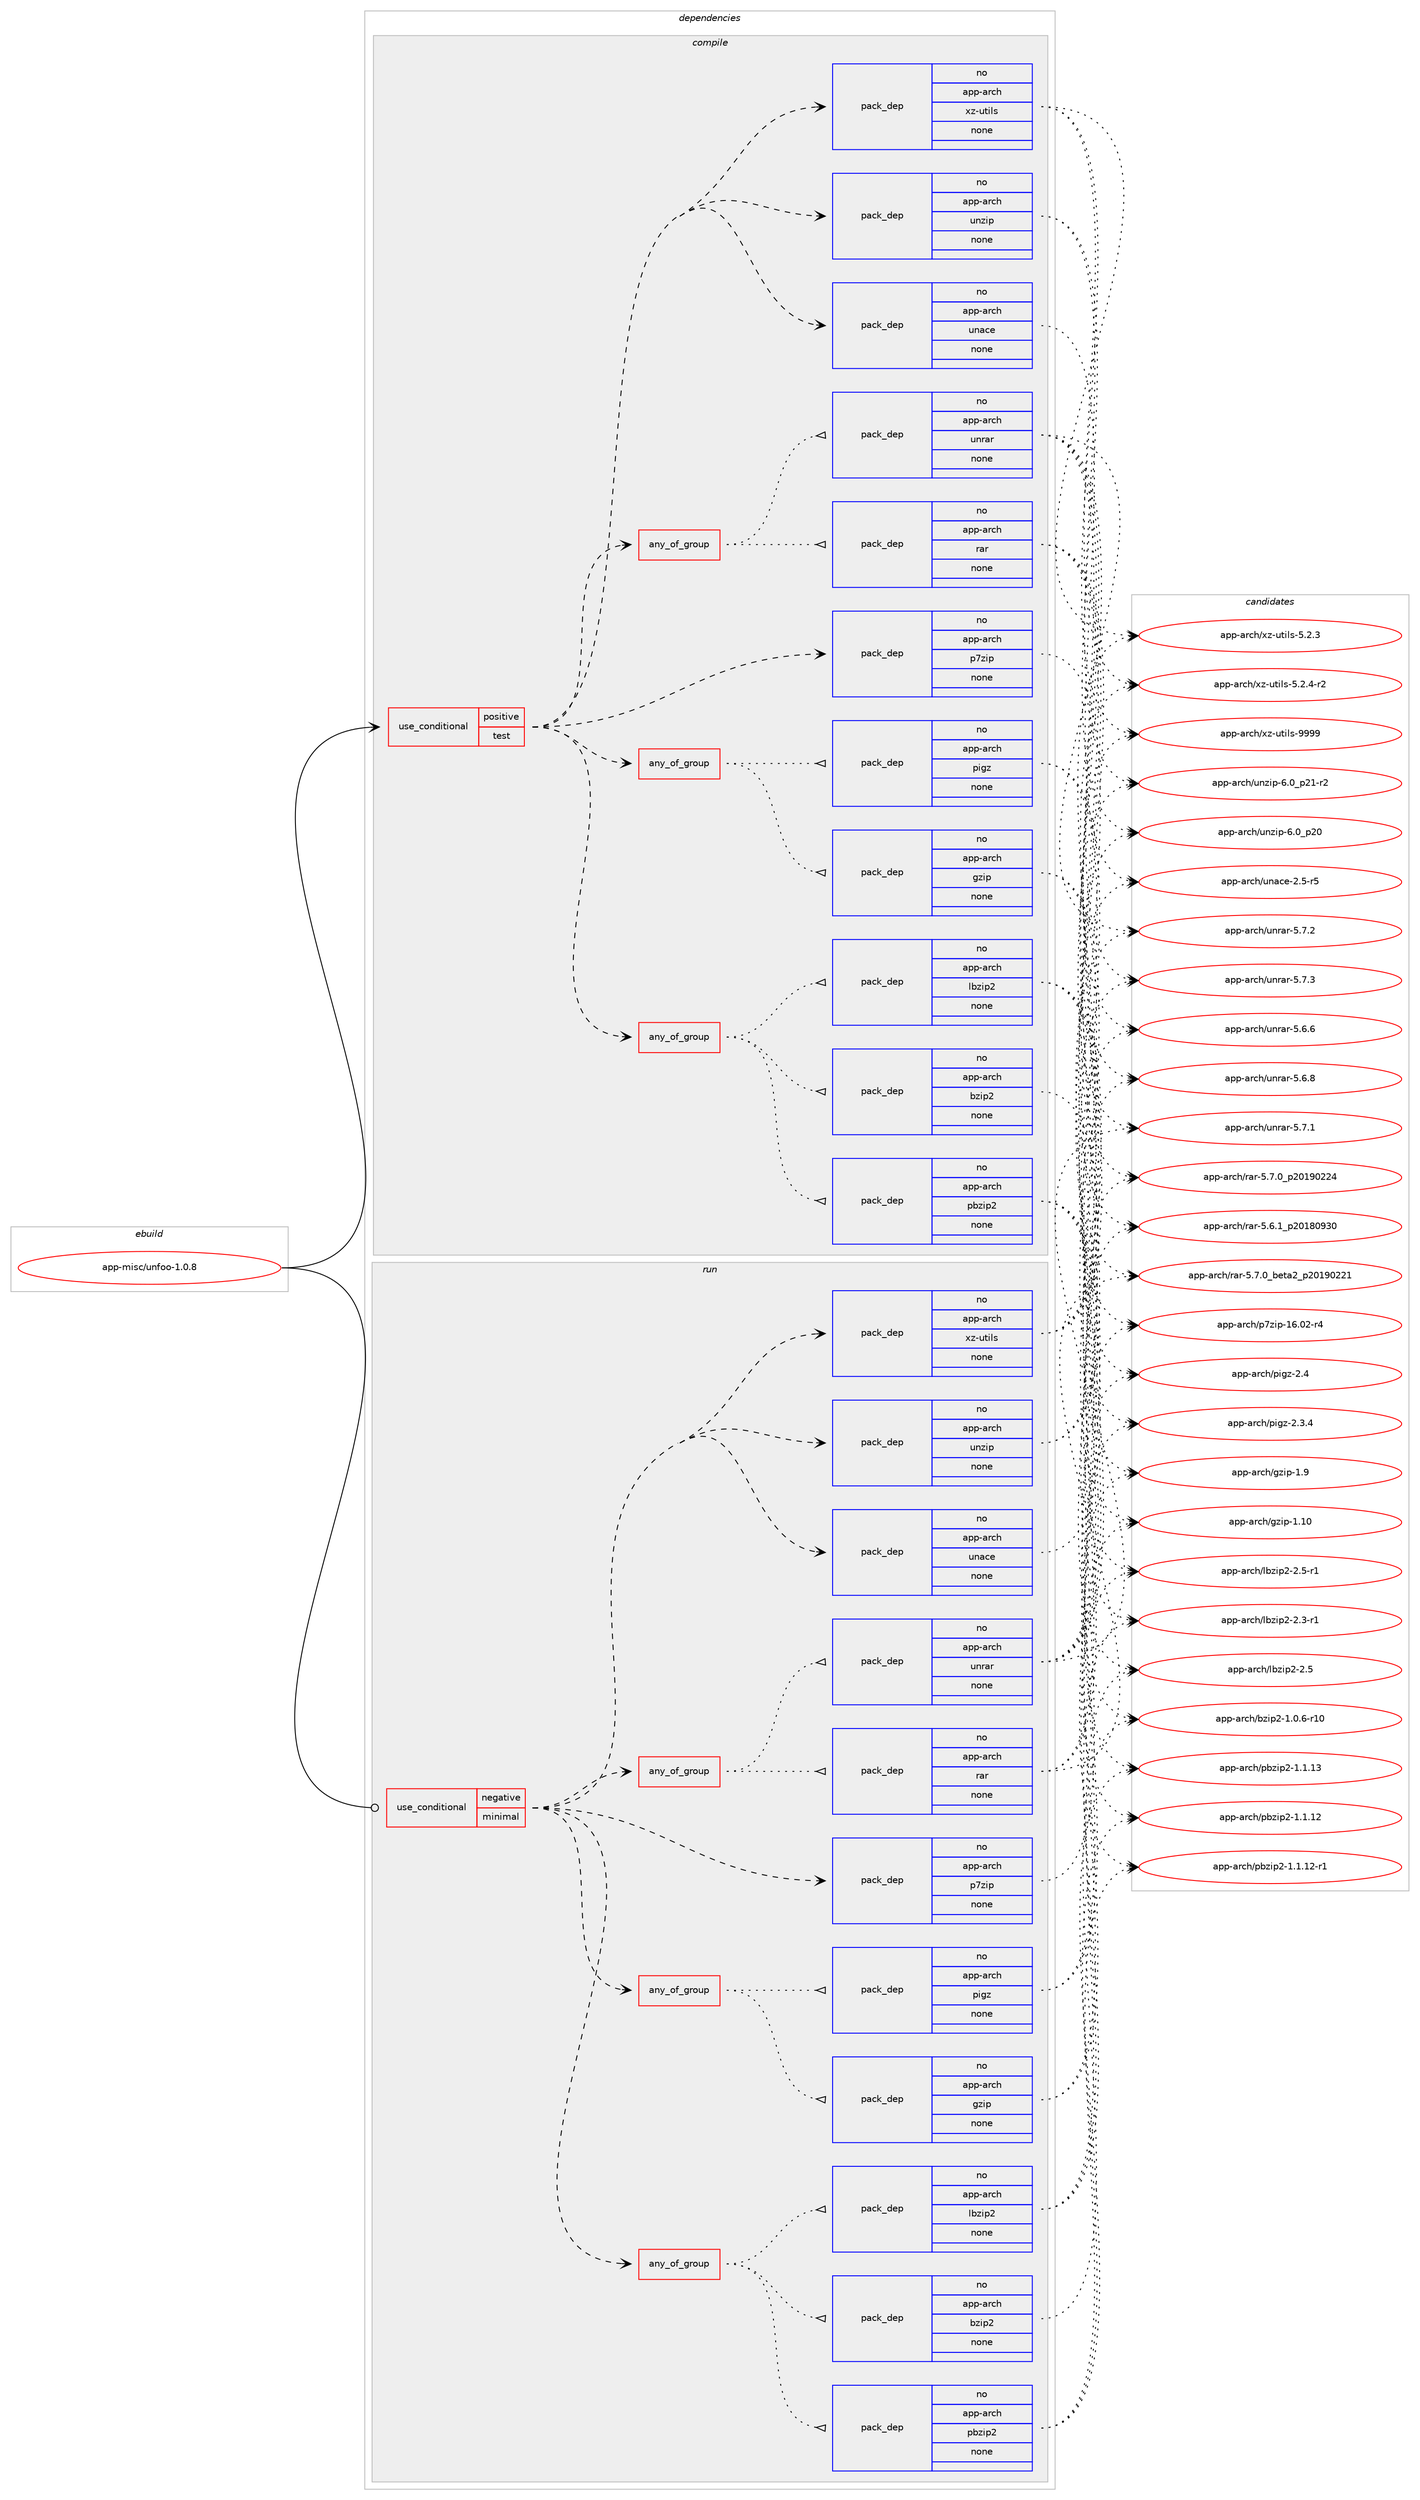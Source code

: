 digraph prolog {

# *************
# Graph options
# *************

newrank=true;
concentrate=true;
compound=true;
graph [rankdir=LR,fontname=Helvetica,fontsize=10,ranksep=1.5];#, ranksep=2.5, nodesep=0.2];
edge  [arrowhead=vee];
node  [fontname=Helvetica,fontsize=10];

# **********
# The ebuild
# **********

subgraph cluster_leftcol {
color=gray;
rank=same;
label=<<i>ebuild</i>>;
id [label="app-misc/unfoo-1.0.8", color=red, width=4, href="../app-misc/unfoo-1.0.8.svg"];
}

# ****************
# The dependencies
# ****************

subgraph cluster_midcol {
color=gray;
label=<<i>dependencies</i>>;
subgraph cluster_compile {
fillcolor="#eeeeee";
style=filled;
label=<<i>compile</i>>;
subgraph cond353966 {
dependency1301535 [label=<<TABLE BORDER="0" CELLBORDER="1" CELLSPACING="0" CELLPADDING="4"><TR><TD ROWSPAN="3" CELLPADDING="10">use_conditional</TD></TR><TR><TD>positive</TD></TR><TR><TD>test</TD></TR></TABLE>>, shape=none, color=red];
subgraph any19733 {
dependency1301536 [label=<<TABLE BORDER="0" CELLBORDER="1" CELLSPACING="0" CELLPADDING="4"><TR><TD CELLPADDING="10">any_of_group</TD></TR></TABLE>>, shape=none, color=red];subgraph pack927294 {
dependency1301537 [label=<<TABLE BORDER="0" CELLBORDER="1" CELLSPACING="0" CELLPADDING="4" WIDTH="220"><TR><TD ROWSPAN="6" CELLPADDING="30">pack_dep</TD></TR><TR><TD WIDTH="110">no</TD></TR><TR><TD>app-arch</TD></TR><TR><TD>bzip2</TD></TR><TR><TD>none</TD></TR><TR><TD></TD></TR></TABLE>>, shape=none, color=blue];
}
dependency1301536:e -> dependency1301537:w [weight=20,style="dotted",arrowhead="oinv"];
subgraph pack927295 {
dependency1301538 [label=<<TABLE BORDER="0" CELLBORDER="1" CELLSPACING="0" CELLPADDING="4" WIDTH="220"><TR><TD ROWSPAN="6" CELLPADDING="30">pack_dep</TD></TR><TR><TD WIDTH="110">no</TD></TR><TR><TD>app-arch</TD></TR><TR><TD>lbzip2</TD></TR><TR><TD>none</TD></TR><TR><TD></TD></TR></TABLE>>, shape=none, color=blue];
}
dependency1301536:e -> dependency1301538:w [weight=20,style="dotted",arrowhead="oinv"];
subgraph pack927296 {
dependency1301539 [label=<<TABLE BORDER="0" CELLBORDER="1" CELLSPACING="0" CELLPADDING="4" WIDTH="220"><TR><TD ROWSPAN="6" CELLPADDING="30">pack_dep</TD></TR><TR><TD WIDTH="110">no</TD></TR><TR><TD>app-arch</TD></TR><TR><TD>pbzip2</TD></TR><TR><TD>none</TD></TR><TR><TD></TD></TR></TABLE>>, shape=none, color=blue];
}
dependency1301536:e -> dependency1301539:w [weight=20,style="dotted",arrowhead="oinv"];
}
dependency1301535:e -> dependency1301536:w [weight=20,style="dashed",arrowhead="vee"];
subgraph any19734 {
dependency1301540 [label=<<TABLE BORDER="0" CELLBORDER="1" CELLSPACING="0" CELLPADDING="4"><TR><TD CELLPADDING="10">any_of_group</TD></TR></TABLE>>, shape=none, color=red];subgraph pack927297 {
dependency1301541 [label=<<TABLE BORDER="0" CELLBORDER="1" CELLSPACING="0" CELLPADDING="4" WIDTH="220"><TR><TD ROWSPAN="6" CELLPADDING="30">pack_dep</TD></TR><TR><TD WIDTH="110">no</TD></TR><TR><TD>app-arch</TD></TR><TR><TD>gzip</TD></TR><TR><TD>none</TD></TR><TR><TD></TD></TR></TABLE>>, shape=none, color=blue];
}
dependency1301540:e -> dependency1301541:w [weight=20,style="dotted",arrowhead="oinv"];
subgraph pack927298 {
dependency1301542 [label=<<TABLE BORDER="0" CELLBORDER="1" CELLSPACING="0" CELLPADDING="4" WIDTH="220"><TR><TD ROWSPAN="6" CELLPADDING="30">pack_dep</TD></TR><TR><TD WIDTH="110">no</TD></TR><TR><TD>app-arch</TD></TR><TR><TD>pigz</TD></TR><TR><TD>none</TD></TR><TR><TD></TD></TR></TABLE>>, shape=none, color=blue];
}
dependency1301540:e -> dependency1301542:w [weight=20,style="dotted",arrowhead="oinv"];
}
dependency1301535:e -> dependency1301540:w [weight=20,style="dashed",arrowhead="vee"];
subgraph pack927299 {
dependency1301543 [label=<<TABLE BORDER="0" CELLBORDER="1" CELLSPACING="0" CELLPADDING="4" WIDTH="220"><TR><TD ROWSPAN="6" CELLPADDING="30">pack_dep</TD></TR><TR><TD WIDTH="110">no</TD></TR><TR><TD>app-arch</TD></TR><TR><TD>p7zip</TD></TR><TR><TD>none</TD></TR><TR><TD></TD></TR></TABLE>>, shape=none, color=blue];
}
dependency1301535:e -> dependency1301543:w [weight=20,style="dashed",arrowhead="vee"];
subgraph any19735 {
dependency1301544 [label=<<TABLE BORDER="0" CELLBORDER="1" CELLSPACING="0" CELLPADDING="4"><TR><TD CELLPADDING="10">any_of_group</TD></TR></TABLE>>, shape=none, color=red];subgraph pack927300 {
dependency1301545 [label=<<TABLE BORDER="0" CELLBORDER="1" CELLSPACING="0" CELLPADDING="4" WIDTH="220"><TR><TD ROWSPAN="6" CELLPADDING="30">pack_dep</TD></TR><TR><TD WIDTH="110">no</TD></TR><TR><TD>app-arch</TD></TR><TR><TD>rar</TD></TR><TR><TD>none</TD></TR><TR><TD></TD></TR></TABLE>>, shape=none, color=blue];
}
dependency1301544:e -> dependency1301545:w [weight=20,style="dotted",arrowhead="oinv"];
subgraph pack927301 {
dependency1301546 [label=<<TABLE BORDER="0" CELLBORDER="1" CELLSPACING="0" CELLPADDING="4" WIDTH="220"><TR><TD ROWSPAN="6" CELLPADDING="30">pack_dep</TD></TR><TR><TD WIDTH="110">no</TD></TR><TR><TD>app-arch</TD></TR><TR><TD>unrar</TD></TR><TR><TD>none</TD></TR><TR><TD></TD></TR></TABLE>>, shape=none, color=blue];
}
dependency1301544:e -> dependency1301546:w [weight=20,style="dotted",arrowhead="oinv"];
}
dependency1301535:e -> dependency1301544:w [weight=20,style="dashed",arrowhead="vee"];
subgraph pack927302 {
dependency1301547 [label=<<TABLE BORDER="0" CELLBORDER="1" CELLSPACING="0" CELLPADDING="4" WIDTH="220"><TR><TD ROWSPAN="6" CELLPADDING="30">pack_dep</TD></TR><TR><TD WIDTH="110">no</TD></TR><TR><TD>app-arch</TD></TR><TR><TD>unace</TD></TR><TR><TD>none</TD></TR><TR><TD></TD></TR></TABLE>>, shape=none, color=blue];
}
dependency1301535:e -> dependency1301547:w [weight=20,style="dashed",arrowhead="vee"];
subgraph pack927303 {
dependency1301548 [label=<<TABLE BORDER="0" CELLBORDER="1" CELLSPACING="0" CELLPADDING="4" WIDTH="220"><TR><TD ROWSPAN="6" CELLPADDING="30">pack_dep</TD></TR><TR><TD WIDTH="110">no</TD></TR><TR><TD>app-arch</TD></TR><TR><TD>unzip</TD></TR><TR><TD>none</TD></TR><TR><TD></TD></TR></TABLE>>, shape=none, color=blue];
}
dependency1301535:e -> dependency1301548:w [weight=20,style="dashed",arrowhead="vee"];
subgraph pack927304 {
dependency1301549 [label=<<TABLE BORDER="0" CELLBORDER="1" CELLSPACING="0" CELLPADDING="4" WIDTH="220"><TR><TD ROWSPAN="6" CELLPADDING="30">pack_dep</TD></TR><TR><TD WIDTH="110">no</TD></TR><TR><TD>app-arch</TD></TR><TR><TD>xz-utils</TD></TR><TR><TD>none</TD></TR><TR><TD></TD></TR></TABLE>>, shape=none, color=blue];
}
dependency1301535:e -> dependency1301549:w [weight=20,style="dashed",arrowhead="vee"];
}
id:e -> dependency1301535:w [weight=20,style="solid",arrowhead="vee"];
}
subgraph cluster_compileandrun {
fillcolor="#eeeeee";
style=filled;
label=<<i>compile and run</i>>;
}
subgraph cluster_run {
fillcolor="#eeeeee";
style=filled;
label=<<i>run</i>>;
subgraph cond353967 {
dependency1301550 [label=<<TABLE BORDER="0" CELLBORDER="1" CELLSPACING="0" CELLPADDING="4"><TR><TD ROWSPAN="3" CELLPADDING="10">use_conditional</TD></TR><TR><TD>negative</TD></TR><TR><TD>minimal</TD></TR></TABLE>>, shape=none, color=red];
subgraph any19736 {
dependency1301551 [label=<<TABLE BORDER="0" CELLBORDER="1" CELLSPACING="0" CELLPADDING="4"><TR><TD CELLPADDING="10">any_of_group</TD></TR></TABLE>>, shape=none, color=red];subgraph pack927305 {
dependency1301552 [label=<<TABLE BORDER="0" CELLBORDER="1" CELLSPACING="0" CELLPADDING="4" WIDTH="220"><TR><TD ROWSPAN="6" CELLPADDING="30">pack_dep</TD></TR><TR><TD WIDTH="110">no</TD></TR><TR><TD>app-arch</TD></TR><TR><TD>bzip2</TD></TR><TR><TD>none</TD></TR><TR><TD></TD></TR></TABLE>>, shape=none, color=blue];
}
dependency1301551:e -> dependency1301552:w [weight=20,style="dotted",arrowhead="oinv"];
subgraph pack927306 {
dependency1301553 [label=<<TABLE BORDER="0" CELLBORDER="1" CELLSPACING="0" CELLPADDING="4" WIDTH="220"><TR><TD ROWSPAN="6" CELLPADDING="30">pack_dep</TD></TR><TR><TD WIDTH="110">no</TD></TR><TR><TD>app-arch</TD></TR><TR><TD>lbzip2</TD></TR><TR><TD>none</TD></TR><TR><TD></TD></TR></TABLE>>, shape=none, color=blue];
}
dependency1301551:e -> dependency1301553:w [weight=20,style="dotted",arrowhead="oinv"];
subgraph pack927307 {
dependency1301554 [label=<<TABLE BORDER="0" CELLBORDER="1" CELLSPACING="0" CELLPADDING="4" WIDTH="220"><TR><TD ROWSPAN="6" CELLPADDING="30">pack_dep</TD></TR><TR><TD WIDTH="110">no</TD></TR><TR><TD>app-arch</TD></TR><TR><TD>pbzip2</TD></TR><TR><TD>none</TD></TR><TR><TD></TD></TR></TABLE>>, shape=none, color=blue];
}
dependency1301551:e -> dependency1301554:w [weight=20,style="dotted",arrowhead="oinv"];
}
dependency1301550:e -> dependency1301551:w [weight=20,style="dashed",arrowhead="vee"];
subgraph any19737 {
dependency1301555 [label=<<TABLE BORDER="0" CELLBORDER="1" CELLSPACING="0" CELLPADDING="4"><TR><TD CELLPADDING="10">any_of_group</TD></TR></TABLE>>, shape=none, color=red];subgraph pack927308 {
dependency1301556 [label=<<TABLE BORDER="0" CELLBORDER="1" CELLSPACING="0" CELLPADDING="4" WIDTH="220"><TR><TD ROWSPAN="6" CELLPADDING="30">pack_dep</TD></TR><TR><TD WIDTH="110">no</TD></TR><TR><TD>app-arch</TD></TR><TR><TD>gzip</TD></TR><TR><TD>none</TD></TR><TR><TD></TD></TR></TABLE>>, shape=none, color=blue];
}
dependency1301555:e -> dependency1301556:w [weight=20,style="dotted",arrowhead="oinv"];
subgraph pack927309 {
dependency1301557 [label=<<TABLE BORDER="0" CELLBORDER="1" CELLSPACING="0" CELLPADDING="4" WIDTH="220"><TR><TD ROWSPAN="6" CELLPADDING="30">pack_dep</TD></TR><TR><TD WIDTH="110">no</TD></TR><TR><TD>app-arch</TD></TR><TR><TD>pigz</TD></TR><TR><TD>none</TD></TR><TR><TD></TD></TR></TABLE>>, shape=none, color=blue];
}
dependency1301555:e -> dependency1301557:w [weight=20,style="dotted",arrowhead="oinv"];
}
dependency1301550:e -> dependency1301555:w [weight=20,style="dashed",arrowhead="vee"];
subgraph pack927310 {
dependency1301558 [label=<<TABLE BORDER="0" CELLBORDER="1" CELLSPACING="0" CELLPADDING="4" WIDTH="220"><TR><TD ROWSPAN="6" CELLPADDING="30">pack_dep</TD></TR><TR><TD WIDTH="110">no</TD></TR><TR><TD>app-arch</TD></TR><TR><TD>p7zip</TD></TR><TR><TD>none</TD></TR><TR><TD></TD></TR></TABLE>>, shape=none, color=blue];
}
dependency1301550:e -> dependency1301558:w [weight=20,style="dashed",arrowhead="vee"];
subgraph any19738 {
dependency1301559 [label=<<TABLE BORDER="0" CELLBORDER="1" CELLSPACING="0" CELLPADDING="4"><TR><TD CELLPADDING="10">any_of_group</TD></TR></TABLE>>, shape=none, color=red];subgraph pack927311 {
dependency1301560 [label=<<TABLE BORDER="0" CELLBORDER="1" CELLSPACING="0" CELLPADDING="4" WIDTH="220"><TR><TD ROWSPAN="6" CELLPADDING="30">pack_dep</TD></TR><TR><TD WIDTH="110">no</TD></TR><TR><TD>app-arch</TD></TR><TR><TD>rar</TD></TR><TR><TD>none</TD></TR><TR><TD></TD></TR></TABLE>>, shape=none, color=blue];
}
dependency1301559:e -> dependency1301560:w [weight=20,style="dotted",arrowhead="oinv"];
subgraph pack927312 {
dependency1301561 [label=<<TABLE BORDER="0" CELLBORDER="1" CELLSPACING="0" CELLPADDING="4" WIDTH="220"><TR><TD ROWSPAN="6" CELLPADDING="30">pack_dep</TD></TR><TR><TD WIDTH="110">no</TD></TR><TR><TD>app-arch</TD></TR><TR><TD>unrar</TD></TR><TR><TD>none</TD></TR><TR><TD></TD></TR></TABLE>>, shape=none, color=blue];
}
dependency1301559:e -> dependency1301561:w [weight=20,style="dotted",arrowhead="oinv"];
}
dependency1301550:e -> dependency1301559:w [weight=20,style="dashed",arrowhead="vee"];
subgraph pack927313 {
dependency1301562 [label=<<TABLE BORDER="0" CELLBORDER="1" CELLSPACING="0" CELLPADDING="4" WIDTH="220"><TR><TD ROWSPAN="6" CELLPADDING="30">pack_dep</TD></TR><TR><TD WIDTH="110">no</TD></TR><TR><TD>app-arch</TD></TR><TR><TD>unace</TD></TR><TR><TD>none</TD></TR><TR><TD></TD></TR></TABLE>>, shape=none, color=blue];
}
dependency1301550:e -> dependency1301562:w [weight=20,style="dashed",arrowhead="vee"];
subgraph pack927314 {
dependency1301563 [label=<<TABLE BORDER="0" CELLBORDER="1" CELLSPACING="0" CELLPADDING="4" WIDTH="220"><TR><TD ROWSPAN="6" CELLPADDING="30">pack_dep</TD></TR><TR><TD WIDTH="110">no</TD></TR><TR><TD>app-arch</TD></TR><TR><TD>unzip</TD></TR><TR><TD>none</TD></TR><TR><TD></TD></TR></TABLE>>, shape=none, color=blue];
}
dependency1301550:e -> dependency1301563:w [weight=20,style="dashed",arrowhead="vee"];
subgraph pack927315 {
dependency1301564 [label=<<TABLE BORDER="0" CELLBORDER="1" CELLSPACING="0" CELLPADDING="4" WIDTH="220"><TR><TD ROWSPAN="6" CELLPADDING="30">pack_dep</TD></TR><TR><TD WIDTH="110">no</TD></TR><TR><TD>app-arch</TD></TR><TR><TD>xz-utils</TD></TR><TR><TD>none</TD></TR><TR><TD></TD></TR></TABLE>>, shape=none, color=blue];
}
dependency1301550:e -> dependency1301564:w [weight=20,style="dashed",arrowhead="vee"];
}
id:e -> dependency1301550:w [weight=20,style="solid",arrowhead="odot"];
}
}

# **************
# The candidates
# **************

subgraph cluster_choices {
rank=same;
color=gray;
label=<<i>candidates</i>>;

subgraph choice927294 {
color=black;
nodesep=1;
choice97112112459711499104479812210511250454946484654451144948 [label="app-arch/bzip2-1.0.6-r10", color=red, width=4,href="../app-arch/bzip2-1.0.6-r10.svg"];
dependency1301537:e -> choice97112112459711499104479812210511250454946484654451144948:w [style=dotted,weight="100"];
}
subgraph choice927295 {
color=black;
nodesep=1;
choice97112112459711499104471089812210511250455046514511449 [label="app-arch/lbzip2-2.3-r1", color=red, width=4,href="../app-arch/lbzip2-2.3-r1.svg"];
choice9711211245971149910447108981221051125045504653 [label="app-arch/lbzip2-2.5", color=red, width=4,href="../app-arch/lbzip2-2.5.svg"];
choice97112112459711499104471089812210511250455046534511449 [label="app-arch/lbzip2-2.5-r1", color=red, width=4,href="../app-arch/lbzip2-2.5-r1.svg"];
dependency1301538:e -> choice97112112459711499104471089812210511250455046514511449:w [style=dotted,weight="100"];
dependency1301538:e -> choice9711211245971149910447108981221051125045504653:w [style=dotted,weight="100"];
dependency1301538:e -> choice97112112459711499104471089812210511250455046534511449:w [style=dotted,weight="100"];
}
subgraph choice927296 {
color=black;
nodesep=1;
choice9711211245971149910447112981221051125045494649464950 [label="app-arch/pbzip2-1.1.12", color=red, width=4,href="../app-arch/pbzip2-1.1.12.svg"];
choice97112112459711499104471129812210511250454946494649504511449 [label="app-arch/pbzip2-1.1.12-r1", color=red, width=4,href="../app-arch/pbzip2-1.1.12-r1.svg"];
choice9711211245971149910447112981221051125045494649464951 [label="app-arch/pbzip2-1.1.13", color=red, width=4,href="../app-arch/pbzip2-1.1.13.svg"];
dependency1301539:e -> choice9711211245971149910447112981221051125045494649464950:w [style=dotted,weight="100"];
dependency1301539:e -> choice97112112459711499104471129812210511250454946494649504511449:w [style=dotted,weight="100"];
dependency1301539:e -> choice9711211245971149910447112981221051125045494649464951:w [style=dotted,weight="100"];
}
subgraph choice927297 {
color=black;
nodesep=1;
choice97112112459711499104471031221051124549464948 [label="app-arch/gzip-1.10", color=red, width=4,href="../app-arch/gzip-1.10.svg"];
choice971121124597114991044710312210511245494657 [label="app-arch/gzip-1.9", color=red, width=4,href="../app-arch/gzip-1.9.svg"];
dependency1301541:e -> choice97112112459711499104471031221051124549464948:w [style=dotted,weight="100"];
dependency1301541:e -> choice971121124597114991044710312210511245494657:w [style=dotted,weight="100"];
}
subgraph choice927298 {
color=black;
nodesep=1;
choice9711211245971149910447112105103122455046514652 [label="app-arch/pigz-2.3.4", color=red, width=4,href="../app-arch/pigz-2.3.4.svg"];
choice971121124597114991044711210510312245504652 [label="app-arch/pigz-2.4", color=red, width=4,href="../app-arch/pigz-2.4.svg"];
dependency1301542:e -> choice9711211245971149910447112105103122455046514652:w [style=dotted,weight="100"];
dependency1301542:e -> choice971121124597114991044711210510312245504652:w [style=dotted,weight="100"];
}
subgraph choice927299 {
color=black;
nodesep=1;
choice9711211245971149910447112551221051124549544648504511452 [label="app-arch/p7zip-16.02-r4", color=red, width=4,href="../app-arch/p7zip-16.02-r4.svg"];
dependency1301543:e -> choice9711211245971149910447112551221051124549544648504511452:w [style=dotted,weight="100"];
}
subgraph choice927300 {
color=black;
nodesep=1;
choice971121124597114991044711497114455346544649951125048495648575148 [label="app-arch/rar-5.6.1_p20180930", color=red, width=4,href="../app-arch/rar-5.6.1_p20180930.svg"];
choice97112112459711499104471149711445534655464895981011169750951125048495748505049 [label="app-arch/rar-5.7.0_beta2_p20190221", color=red, width=4,href="../app-arch/rar-5.7.0_beta2_p20190221.svg"];
choice971121124597114991044711497114455346554648951125048495748505052 [label="app-arch/rar-5.7.0_p20190224", color=red, width=4,href="../app-arch/rar-5.7.0_p20190224.svg"];
dependency1301545:e -> choice971121124597114991044711497114455346544649951125048495648575148:w [style=dotted,weight="100"];
dependency1301545:e -> choice97112112459711499104471149711445534655464895981011169750951125048495748505049:w [style=dotted,weight="100"];
dependency1301545:e -> choice971121124597114991044711497114455346554648951125048495748505052:w [style=dotted,weight="100"];
}
subgraph choice927301 {
color=black;
nodesep=1;
choice971121124597114991044711711011497114455346544654 [label="app-arch/unrar-5.6.6", color=red, width=4,href="../app-arch/unrar-5.6.6.svg"];
choice971121124597114991044711711011497114455346544656 [label="app-arch/unrar-5.6.8", color=red, width=4,href="../app-arch/unrar-5.6.8.svg"];
choice971121124597114991044711711011497114455346554649 [label="app-arch/unrar-5.7.1", color=red, width=4,href="../app-arch/unrar-5.7.1.svg"];
choice971121124597114991044711711011497114455346554650 [label="app-arch/unrar-5.7.2", color=red, width=4,href="../app-arch/unrar-5.7.2.svg"];
choice971121124597114991044711711011497114455346554651 [label="app-arch/unrar-5.7.3", color=red, width=4,href="../app-arch/unrar-5.7.3.svg"];
dependency1301546:e -> choice971121124597114991044711711011497114455346544654:w [style=dotted,weight="100"];
dependency1301546:e -> choice971121124597114991044711711011497114455346544656:w [style=dotted,weight="100"];
dependency1301546:e -> choice971121124597114991044711711011497114455346554649:w [style=dotted,weight="100"];
dependency1301546:e -> choice971121124597114991044711711011497114455346554650:w [style=dotted,weight="100"];
dependency1301546:e -> choice971121124597114991044711711011497114455346554651:w [style=dotted,weight="100"];
}
subgraph choice927302 {
color=black;
nodesep=1;
choice97112112459711499104471171109799101455046534511453 [label="app-arch/unace-2.5-r5", color=red, width=4,href="../app-arch/unace-2.5-r5.svg"];
dependency1301547:e -> choice97112112459711499104471171109799101455046534511453:w [style=dotted,weight="100"];
}
subgraph choice927303 {
color=black;
nodesep=1;
choice971121124597114991044711711012210511245544648951125048 [label="app-arch/unzip-6.0_p20", color=red, width=4,href="../app-arch/unzip-6.0_p20.svg"];
choice9711211245971149910447117110122105112455446489511250494511450 [label="app-arch/unzip-6.0_p21-r2", color=red, width=4,href="../app-arch/unzip-6.0_p21-r2.svg"];
dependency1301548:e -> choice971121124597114991044711711012210511245544648951125048:w [style=dotted,weight="100"];
dependency1301548:e -> choice9711211245971149910447117110122105112455446489511250494511450:w [style=dotted,weight="100"];
}
subgraph choice927304 {
color=black;
nodesep=1;
choice971121124597114991044712012245117116105108115455346504651 [label="app-arch/xz-utils-5.2.3", color=red, width=4,href="../app-arch/xz-utils-5.2.3.svg"];
choice9711211245971149910447120122451171161051081154553465046524511450 [label="app-arch/xz-utils-5.2.4-r2", color=red, width=4,href="../app-arch/xz-utils-5.2.4-r2.svg"];
choice9711211245971149910447120122451171161051081154557575757 [label="app-arch/xz-utils-9999", color=red, width=4,href="../app-arch/xz-utils-9999.svg"];
dependency1301549:e -> choice971121124597114991044712012245117116105108115455346504651:w [style=dotted,weight="100"];
dependency1301549:e -> choice9711211245971149910447120122451171161051081154553465046524511450:w [style=dotted,weight="100"];
dependency1301549:e -> choice9711211245971149910447120122451171161051081154557575757:w [style=dotted,weight="100"];
}
subgraph choice927305 {
color=black;
nodesep=1;
choice97112112459711499104479812210511250454946484654451144948 [label="app-arch/bzip2-1.0.6-r10", color=red, width=4,href="../app-arch/bzip2-1.0.6-r10.svg"];
dependency1301552:e -> choice97112112459711499104479812210511250454946484654451144948:w [style=dotted,weight="100"];
}
subgraph choice927306 {
color=black;
nodesep=1;
choice97112112459711499104471089812210511250455046514511449 [label="app-arch/lbzip2-2.3-r1", color=red, width=4,href="../app-arch/lbzip2-2.3-r1.svg"];
choice9711211245971149910447108981221051125045504653 [label="app-arch/lbzip2-2.5", color=red, width=4,href="../app-arch/lbzip2-2.5.svg"];
choice97112112459711499104471089812210511250455046534511449 [label="app-arch/lbzip2-2.5-r1", color=red, width=4,href="../app-arch/lbzip2-2.5-r1.svg"];
dependency1301553:e -> choice97112112459711499104471089812210511250455046514511449:w [style=dotted,weight="100"];
dependency1301553:e -> choice9711211245971149910447108981221051125045504653:w [style=dotted,weight="100"];
dependency1301553:e -> choice97112112459711499104471089812210511250455046534511449:w [style=dotted,weight="100"];
}
subgraph choice927307 {
color=black;
nodesep=1;
choice9711211245971149910447112981221051125045494649464950 [label="app-arch/pbzip2-1.1.12", color=red, width=4,href="../app-arch/pbzip2-1.1.12.svg"];
choice97112112459711499104471129812210511250454946494649504511449 [label="app-arch/pbzip2-1.1.12-r1", color=red, width=4,href="../app-arch/pbzip2-1.1.12-r1.svg"];
choice9711211245971149910447112981221051125045494649464951 [label="app-arch/pbzip2-1.1.13", color=red, width=4,href="../app-arch/pbzip2-1.1.13.svg"];
dependency1301554:e -> choice9711211245971149910447112981221051125045494649464950:w [style=dotted,weight="100"];
dependency1301554:e -> choice97112112459711499104471129812210511250454946494649504511449:w [style=dotted,weight="100"];
dependency1301554:e -> choice9711211245971149910447112981221051125045494649464951:w [style=dotted,weight="100"];
}
subgraph choice927308 {
color=black;
nodesep=1;
choice97112112459711499104471031221051124549464948 [label="app-arch/gzip-1.10", color=red, width=4,href="../app-arch/gzip-1.10.svg"];
choice971121124597114991044710312210511245494657 [label="app-arch/gzip-1.9", color=red, width=4,href="../app-arch/gzip-1.9.svg"];
dependency1301556:e -> choice97112112459711499104471031221051124549464948:w [style=dotted,weight="100"];
dependency1301556:e -> choice971121124597114991044710312210511245494657:w [style=dotted,weight="100"];
}
subgraph choice927309 {
color=black;
nodesep=1;
choice9711211245971149910447112105103122455046514652 [label="app-arch/pigz-2.3.4", color=red, width=4,href="../app-arch/pigz-2.3.4.svg"];
choice971121124597114991044711210510312245504652 [label="app-arch/pigz-2.4", color=red, width=4,href="../app-arch/pigz-2.4.svg"];
dependency1301557:e -> choice9711211245971149910447112105103122455046514652:w [style=dotted,weight="100"];
dependency1301557:e -> choice971121124597114991044711210510312245504652:w [style=dotted,weight="100"];
}
subgraph choice927310 {
color=black;
nodesep=1;
choice9711211245971149910447112551221051124549544648504511452 [label="app-arch/p7zip-16.02-r4", color=red, width=4,href="../app-arch/p7zip-16.02-r4.svg"];
dependency1301558:e -> choice9711211245971149910447112551221051124549544648504511452:w [style=dotted,weight="100"];
}
subgraph choice927311 {
color=black;
nodesep=1;
choice971121124597114991044711497114455346544649951125048495648575148 [label="app-arch/rar-5.6.1_p20180930", color=red, width=4,href="../app-arch/rar-5.6.1_p20180930.svg"];
choice97112112459711499104471149711445534655464895981011169750951125048495748505049 [label="app-arch/rar-5.7.0_beta2_p20190221", color=red, width=4,href="../app-arch/rar-5.7.0_beta2_p20190221.svg"];
choice971121124597114991044711497114455346554648951125048495748505052 [label="app-arch/rar-5.7.0_p20190224", color=red, width=4,href="../app-arch/rar-5.7.0_p20190224.svg"];
dependency1301560:e -> choice971121124597114991044711497114455346544649951125048495648575148:w [style=dotted,weight="100"];
dependency1301560:e -> choice97112112459711499104471149711445534655464895981011169750951125048495748505049:w [style=dotted,weight="100"];
dependency1301560:e -> choice971121124597114991044711497114455346554648951125048495748505052:w [style=dotted,weight="100"];
}
subgraph choice927312 {
color=black;
nodesep=1;
choice971121124597114991044711711011497114455346544654 [label="app-arch/unrar-5.6.6", color=red, width=4,href="../app-arch/unrar-5.6.6.svg"];
choice971121124597114991044711711011497114455346544656 [label="app-arch/unrar-5.6.8", color=red, width=4,href="../app-arch/unrar-5.6.8.svg"];
choice971121124597114991044711711011497114455346554649 [label="app-arch/unrar-5.7.1", color=red, width=4,href="../app-arch/unrar-5.7.1.svg"];
choice971121124597114991044711711011497114455346554650 [label="app-arch/unrar-5.7.2", color=red, width=4,href="../app-arch/unrar-5.7.2.svg"];
choice971121124597114991044711711011497114455346554651 [label="app-arch/unrar-5.7.3", color=red, width=4,href="../app-arch/unrar-5.7.3.svg"];
dependency1301561:e -> choice971121124597114991044711711011497114455346544654:w [style=dotted,weight="100"];
dependency1301561:e -> choice971121124597114991044711711011497114455346544656:w [style=dotted,weight="100"];
dependency1301561:e -> choice971121124597114991044711711011497114455346554649:w [style=dotted,weight="100"];
dependency1301561:e -> choice971121124597114991044711711011497114455346554650:w [style=dotted,weight="100"];
dependency1301561:e -> choice971121124597114991044711711011497114455346554651:w [style=dotted,weight="100"];
}
subgraph choice927313 {
color=black;
nodesep=1;
choice97112112459711499104471171109799101455046534511453 [label="app-arch/unace-2.5-r5", color=red, width=4,href="../app-arch/unace-2.5-r5.svg"];
dependency1301562:e -> choice97112112459711499104471171109799101455046534511453:w [style=dotted,weight="100"];
}
subgraph choice927314 {
color=black;
nodesep=1;
choice971121124597114991044711711012210511245544648951125048 [label="app-arch/unzip-6.0_p20", color=red, width=4,href="../app-arch/unzip-6.0_p20.svg"];
choice9711211245971149910447117110122105112455446489511250494511450 [label="app-arch/unzip-6.0_p21-r2", color=red, width=4,href="../app-arch/unzip-6.0_p21-r2.svg"];
dependency1301563:e -> choice971121124597114991044711711012210511245544648951125048:w [style=dotted,weight="100"];
dependency1301563:e -> choice9711211245971149910447117110122105112455446489511250494511450:w [style=dotted,weight="100"];
}
subgraph choice927315 {
color=black;
nodesep=1;
choice971121124597114991044712012245117116105108115455346504651 [label="app-arch/xz-utils-5.2.3", color=red, width=4,href="../app-arch/xz-utils-5.2.3.svg"];
choice9711211245971149910447120122451171161051081154553465046524511450 [label="app-arch/xz-utils-5.2.4-r2", color=red, width=4,href="../app-arch/xz-utils-5.2.4-r2.svg"];
choice9711211245971149910447120122451171161051081154557575757 [label="app-arch/xz-utils-9999", color=red, width=4,href="../app-arch/xz-utils-9999.svg"];
dependency1301564:e -> choice971121124597114991044712012245117116105108115455346504651:w [style=dotted,weight="100"];
dependency1301564:e -> choice9711211245971149910447120122451171161051081154553465046524511450:w [style=dotted,weight="100"];
dependency1301564:e -> choice9711211245971149910447120122451171161051081154557575757:w [style=dotted,weight="100"];
}
}

}
